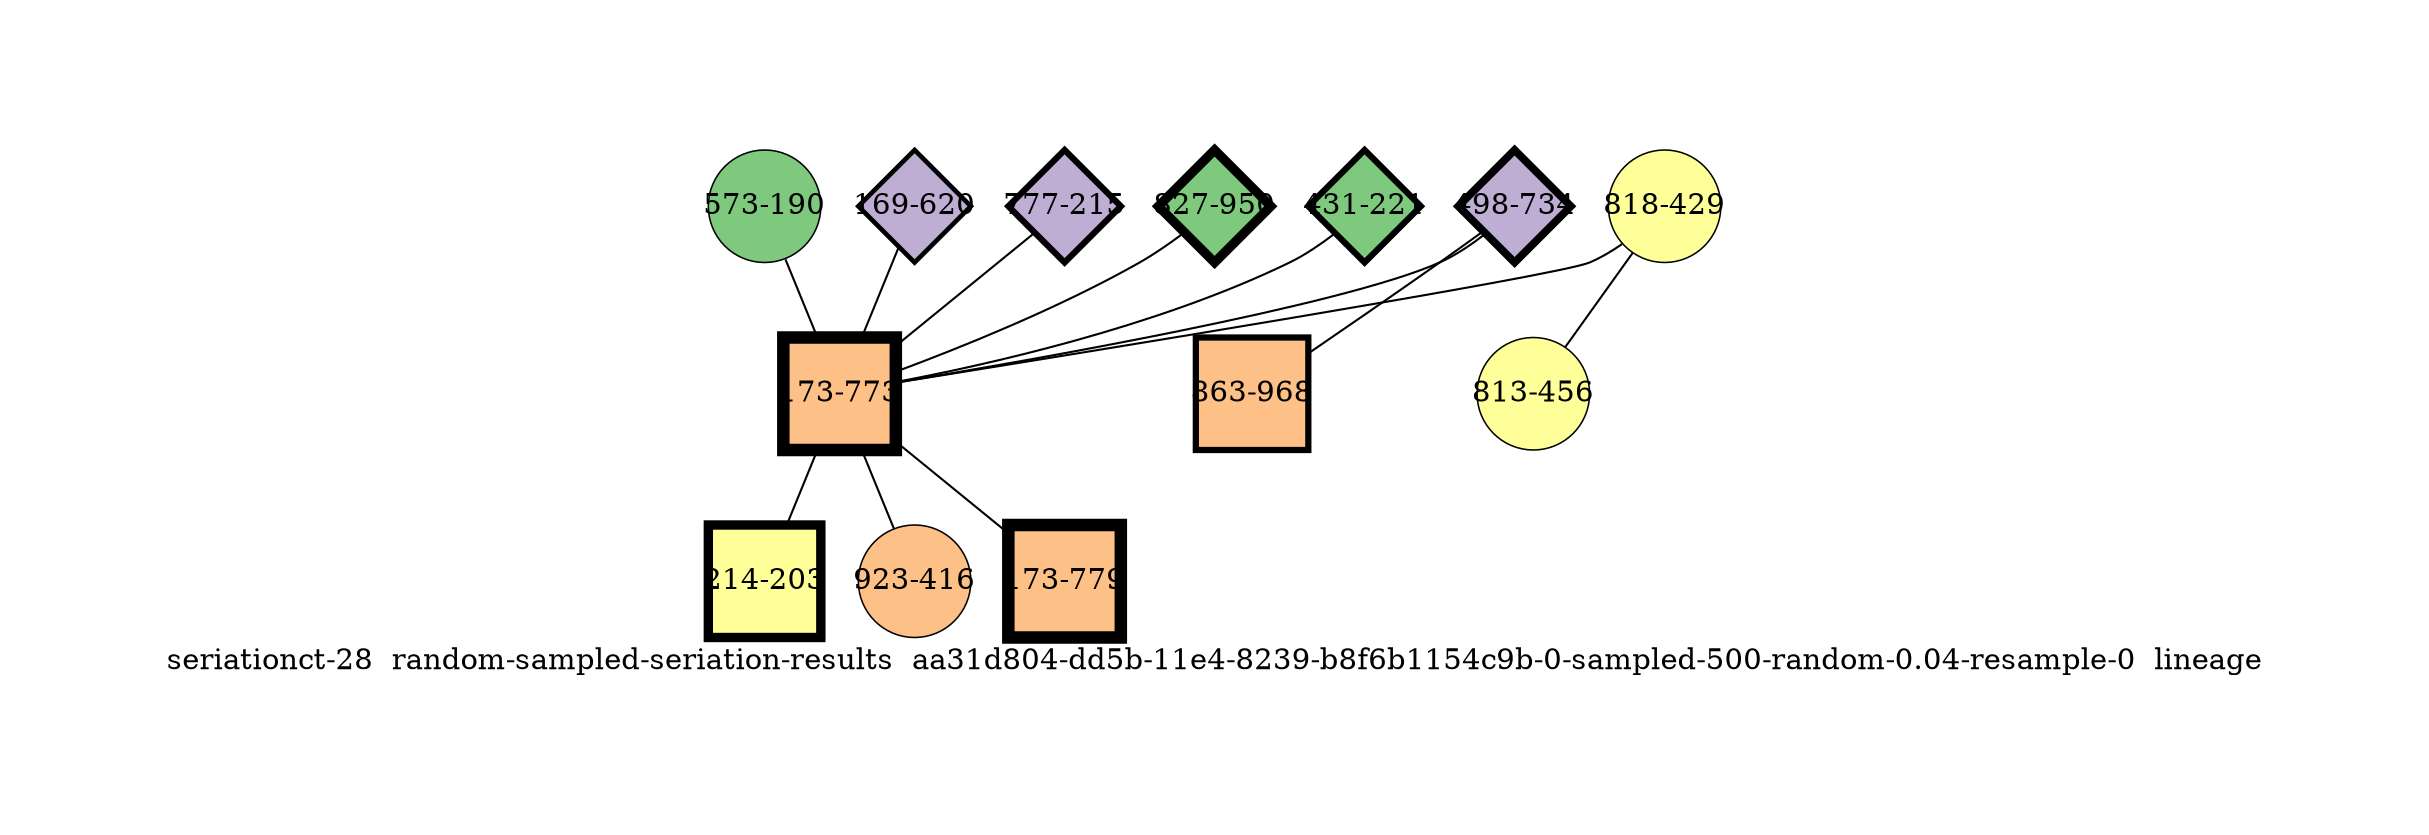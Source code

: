 strict graph "seriationct-28  random-sampled-seriation-results  aa31d804-dd5b-11e4-8239-b8f6b1154c9b-0-sampled-500-random-0.04-resample-0  lineage" {
labelloc=b;
ratio=auto;
pad="1.0";
label="seriationct-28  random-sampled-seriation-results  aa31d804-dd5b-11e4-8239-b8f6b1154c9b-0-sampled-500-random-0.04-resample-0  lineage";
node [width="0.75", style=filled, fixedsize=true, height="0.75", shape=circle, label=""];
0 [xCoordinate="221.0", appears_in_slice=4, yCoordinate="431.0", colorscheme=accent8, lineage_id=2, short_label="431-221", label="431-221", shape=diamond, cluster_id=0, fillcolor=1, size="500.0", id=0, penwidth="3.0"];
1 [xCoordinate="734.0", appears_in_slice=5, yCoordinate="498.0", colorscheme=accent8, lineage_id=2, short_label="498-734", label="498-734", shape=diamond, cluster_id=1, fillcolor=2, size="500.0", id=7, penwidth="3.75"];
2 [xCoordinate="190.0", appears_in_slice=1, yCoordinate="573.0", colorscheme=accent8, lineage_id=0, short_label="573-190", label="573-190", shape=circle, cluster_id=0, fillcolor=1, size="500.0", id=2, penwidth="0.75"];
3 [xCoordinate="620.0", appears_in_slice=3, yCoordinate="169.0", colorscheme=accent8, lineage_id=2, short_label="169-620", label="169-620", shape=diamond, cluster_id=1, fillcolor=2, size="500.0", id=3, penwidth="2.25"];
4 [xCoordinate="215.0", appears_in_slice=4, yCoordinate="777.0", colorscheme=accent8, lineage_id=2, short_label="777-215", label="777-215", shape=diamond, cluster_id=1, fillcolor=2, size="500.0", id=4, penwidth="3.0"];
5 [xCoordinate="950.0", appears_in_slice=6, yCoordinate="827.0", colorscheme=accent8, lineage_id=2, short_label="827-950", label="827-950", shape=diamond, cluster_id=0, fillcolor=1, size="500.0", id=5, penwidth="4.5"];
6 [xCoordinate="429.0", appears_in_slice=1, yCoordinate="818.0", colorscheme=accent8, lineage_id=0, short_label="818-429", label="818-429", shape=circle, cluster_id=3, fillcolor=4, size="500.0", id=6, penwidth="0.75"];
7 [xCoordinate="456.0", appears_in_slice=1, yCoordinate="813.0", colorscheme=accent8, lineage_id=0, short_label="813-456", label="813-456", shape=circle, cluster_id=3, fillcolor=4, size="500.0", id=1, penwidth="0.75"];
8 [xCoordinate="773.0", appears_in_slice=8, yCoordinate="173.0", colorscheme=accent8, lineage_id=1, short_label="173-773", label="173-773", shape=square, cluster_id=2, fillcolor=3, size="500.0", id=8, penwidth="6.0"];
9 [xCoordinate="968.0", appears_in_slice=4, yCoordinate="863.0", colorscheme=accent8, lineage_id=1, short_label="863-968", label="863-968", shape=square, cluster_id=2, fillcolor=3, size="500.0", id=9, penwidth="3.0"];
10 [xCoordinate="203.0", appears_in_slice=6, yCoordinate="214.0", colorscheme=accent8, lineage_id=1, short_label="214-203", label="214-203", shape=square, cluster_id=3, fillcolor=4, size="500.0", id=10, penwidth="4.5"];
11 [xCoordinate="416.0", appears_in_slice=1, yCoordinate="923.0", colorscheme=accent8, lineage_id=0, short_label="923-416", label="923-416", shape=circle, cluster_id=2, fillcolor=3, size="500.0", id=11, penwidth="0.75"];
12 [xCoordinate="779.0", appears_in_slice=8, yCoordinate="173.0", colorscheme=accent8, lineage_id=1, short_label="173-779", label="173-779", shape=square, cluster_id=2, fillcolor=3, size="500.0", id=12, penwidth="6.0"];
0 -- 8  [inverseweight="2.75625414558", weight="0.362811245691"];
1 -- 8  [inverseweight="2.97777347214", weight="0.335821381094"];
1 -- 9  [inverseweight="2.99826151234", weight="0.333526610632"];
2 -- 8  [inverseweight="2.84403248422", weight="0.35161342409"];
3 -- 8  [inverseweight="2.73760006282", weight="0.365283451582"];
4 -- 8  [inverseweight="2.84145953024", weight="0.351931811577"];
5 -- 8  [inverseweight="2.9859394706", weight="0.334902971023"];
6 -- 8  [inverseweight="3.13925713372", weight="0.318546699873"];
6 -- 7  [inverseweight="14.5927101354", weight="0.068527366796"];
8 -- 10  [inverseweight="2.65454712537", weight="0.376712091656"];
8 -- 11  [inverseweight="2.4388212845", weight="0.41003414492"];
8 -- 12  [inverseweight="3.26720630851", weight="0.306071886981"];
}
